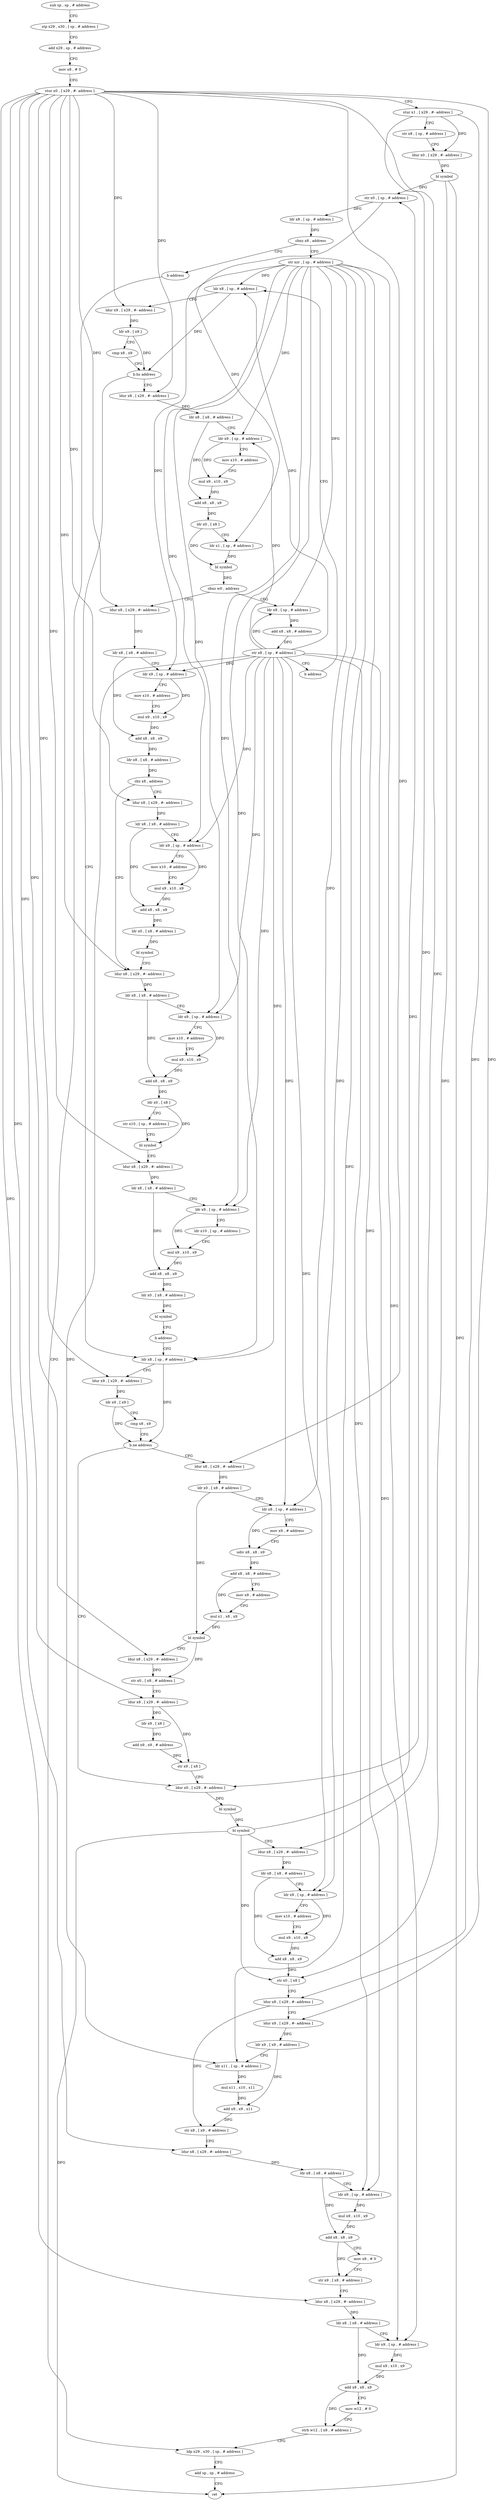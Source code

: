 digraph "func" {
"177480" [label = "sub sp , sp , # address" ]
"177484" [label = "stp x29 , x30 , [ sp , # address ]" ]
"177488" [label = "add x29 , sp , # address" ]
"177492" [label = "mov x8 , # 0" ]
"177496" [label = "stur x0 , [ x29 , #- address ]" ]
"177500" [label = "stur x1 , [ x29 , #- address ]" ]
"177504" [label = "str x8 , [ sp , # address ]" ]
"177508" [label = "ldur x0 , [ x29 , #- address ]" ]
"177512" [label = "bl symbol" ]
"177516" [label = "str x0 , [ sp , # address ]" ]
"177520" [label = "ldr x8 , [ sp , # address ]" ]
"177524" [label = "cbnz x8 , address" ]
"177532" [label = "str xzr , [ sp , # address ]" ]
"177528" [label = "b address" ]
"177536" [label = "ldr x8 , [ sp , # address ]" ]
"177952" [label = "ldp x29 , x30 , [ sp , # address ]" ]
"177748" [label = "ldr x8 , [ sp , # address ]" ]
"177752" [label = "ldur x9 , [ x29 , #- address ]" ]
"177756" [label = "ldr x9 , [ x9 ]" ]
"177760" [label = "cmp x8 , x9" ]
"177764" [label = "b.ne address" ]
"177828" [label = "ldur x0 , [ x29 , #- address ]" ]
"177768" [label = "ldur x8 , [ x29 , #- address ]" ]
"177556" [label = "ldur x8 , [ x29 , #- address ]" ]
"177560" [label = "ldr x8 , [ x8 , # address ]" ]
"177564" [label = "ldr x9 , [ sp , # address ]" ]
"177568" [label = "mov x10 , # address" ]
"177572" [label = "mul x9 , x10 , x9" ]
"177576" [label = "add x8 , x8 , x9" ]
"177580" [label = "ldr x0 , [ x8 ]" ]
"177584" [label = "ldr x1 , [ sp , # address ]" ]
"177588" [label = "bl symbol" ]
"177592" [label = "cbnz w0 , address" ]
"177732" [label = "ldr x8 , [ sp , # address ]" ]
"177596" [label = "ldur x8 , [ x29 , #- address ]" ]
"177956" [label = "add sp , sp , # address" ]
"177960" [label = "ret" ]
"177832" [label = "bl symbol" ]
"177836" [label = "bl symbol" ]
"177840" [label = "ldur x8 , [ x29 , #- address ]" ]
"177844" [label = "ldr x8 , [ x8 , # address ]" ]
"177848" [label = "ldr x9 , [ sp , # address ]" ]
"177852" [label = "mov x10 , # address" ]
"177856" [label = "mul x9 , x10 , x9" ]
"177860" [label = "add x8 , x8 , x9" ]
"177864" [label = "str x0 , [ x8 ]" ]
"177868" [label = "ldur x8 , [ x29 , #- address ]" ]
"177872" [label = "ldur x9 , [ x29 , #- address ]" ]
"177876" [label = "ldr x9 , [ x9 , # address ]" ]
"177880" [label = "ldr x11 , [ sp , # address ]" ]
"177884" [label = "mul x11 , x10 , x11" ]
"177888" [label = "add x9 , x9 , x11" ]
"177892" [label = "str x8 , [ x9 , # address ]" ]
"177896" [label = "ldur x8 , [ x29 , #- address ]" ]
"177900" [label = "ldr x8 , [ x8 , # address ]" ]
"177904" [label = "ldr x9 , [ sp , # address ]" ]
"177908" [label = "mul x9 , x10 , x9" ]
"177912" [label = "add x8 , x8 , x9" ]
"177916" [label = "mov x9 , # 0" ]
"177920" [label = "str x9 , [ x8 , # address ]" ]
"177924" [label = "ldur x8 , [ x29 , #- address ]" ]
"177928" [label = "ldr x8 , [ x8 , # address ]" ]
"177932" [label = "ldr x9 , [ sp , # address ]" ]
"177936" [label = "mul x9 , x10 , x9" ]
"177940" [label = "add x8 , x8 , x9" ]
"177944" [label = "mov w12 , # 0" ]
"177948" [label = "strb w12 , [ x8 , # address ]" ]
"177772" [label = "ldr x0 , [ x8 , # address ]" ]
"177776" [label = "ldr x8 , [ sp , # address ]" ]
"177780" [label = "mov x9 , # address" ]
"177784" [label = "udiv x8 , x8 , x9" ]
"177788" [label = "add x8 , x8 , # address" ]
"177792" [label = "mov x9 , # address" ]
"177796" [label = "mul x1 , x8 , x9" ]
"177800" [label = "bl symbol" ]
"177804" [label = "ldur x8 , [ x29 , #- address ]" ]
"177808" [label = "str x0 , [ x8 , # address ]" ]
"177812" [label = "ldur x8 , [ x29 , #- address ]" ]
"177816" [label = "ldr x9 , [ x8 ]" ]
"177820" [label = "add x9 , x9 , # address" ]
"177824" [label = "str x9 , [ x8 ]" ]
"177736" [label = "add x8 , x8 , # address" ]
"177740" [label = "str x8 , [ sp , # address ]" ]
"177744" [label = "b address" ]
"177600" [label = "ldr x8 , [ x8 , # address ]" ]
"177604" [label = "ldr x9 , [ sp , # address ]" ]
"177608" [label = "mov x10 , # address" ]
"177612" [label = "mul x9 , x10 , x9" ]
"177616" [label = "add x8 , x8 , x9" ]
"177620" [label = "ldr x8 , [ x8 , # address ]" ]
"177624" [label = "cbz x8 , address" ]
"177660" [label = "ldur x8 , [ x29 , #- address ]" ]
"177628" [label = "ldur x8 , [ x29 , #- address ]" ]
"177540" [label = "ldur x9 , [ x29 , #- address ]" ]
"177544" [label = "ldr x9 , [ x9 ]" ]
"177548" [label = "cmp x8 , x9" ]
"177552" [label = "b.hs address" ]
"177664" [label = "ldr x8 , [ x8 , # address ]" ]
"177668" [label = "ldr x9 , [ sp , # address ]" ]
"177672" [label = "mov x10 , # address" ]
"177676" [label = "mul x9 , x10 , x9" ]
"177680" [label = "add x8 , x8 , x9" ]
"177684" [label = "ldr x0 , [ x8 ]" ]
"177688" [label = "str x10 , [ sp , # address ]" ]
"177692" [label = "bl symbol" ]
"177696" [label = "ldur x8 , [ x29 , #- address ]" ]
"177700" [label = "ldr x8 , [ x8 , # address ]" ]
"177704" [label = "ldr x9 , [ sp , # address ]" ]
"177708" [label = "ldr x10 , [ sp , # address ]" ]
"177712" [label = "mul x9 , x10 , x9" ]
"177716" [label = "add x8 , x8 , x9" ]
"177720" [label = "ldr x0 , [ x8 , # address ]" ]
"177724" [label = "bl symbol" ]
"177728" [label = "b address" ]
"177632" [label = "ldr x8 , [ x8 , # address ]" ]
"177636" [label = "ldr x9 , [ sp , # address ]" ]
"177640" [label = "mov x10 , # address" ]
"177644" [label = "mul x9 , x10 , x9" ]
"177648" [label = "add x8 , x8 , x9" ]
"177652" [label = "ldr x0 , [ x8 , # address ]" ]
"177656" [label = "bl symbol" ]
"177480" -> "177484" [ label = "CFG" ]
"177484" -> "177488" [ label = "CFG" ]
"177488" -> "177492" [ label = "CFG" ]
"177492" -> "177496" [ label = "CFG" ]
"177496" -> "177500" [ label = "CFG" ]
"177496" -> "177540" [ label = "DFG" ]
"177496" -> "177752" [ label = "DFG" ]
"177496" -> "177556" [ label = "DFG" ]
"177496" -> "177840" [ label = "DFG" ]
"177496" -> "177872" [ label = "DFG" ]
"177496" -> "177896" [ label = "DFG" ]
"177496" -> "177924" [ label = "DFG" ]
"177496" -> "177768" [ label = "DFG" ]
"177496" -> "177804" [ label = "DFG" ]
"177496" -> "177812" [ label = "DFG" ]
"177496" -> "177596" [ label = "DFG" ]
"177496" -> "177660" [ label = "DFG" ]
"177496" -> "177696" [ label = "DFG" ]
"177496" -> "177628" [ label = "DFG" ]
"177500" -> "177504" [ label = "CFG" ]
"177500" -> "177508" [ label = "DFG" ]
"177500" -> "177828" [ label = "DFG" ]
"177500" -> "177868" [ label = "DFG" ]
"177504" -> "177508" [ label = "CFG" ]
"177508" -> "177512" [ label = "DFG" ]
"177512" -> "177516" [ label = "DFG" ]
"177512" -> "177960" [ label = "DFG" ]
"177512" -> "177864" [ label = "DFG" ]
"177516" -> "177520" [ label = "DFG" ]
"177516" -> "177584" [ label = "DFG" ]
"177520" -> "177524" [ label = "DFG" ]
"177524" -> "177532" [ label = "CFG" ]
"177524" -> "177528" [ label = "CFG" ]
"177532" -> "177536" [ label = "DFG" ]
"177532" -> "177748" [ label = "DFG" ]
"177532" -> "177564" [ label = "DFG" ]
"177532" -> "177848" [ label = "DFG" ]
"177532" -> "177880" [ label = "DFG" ]
"177532" -> "177904" [ label = "DFG" ]
"177532" -> "177932" [ label = "DFG" ]
"177532" -> "177776" [ label = "DFG" ]
"177532" -> "177732" [ label = "DFG" ]
"177532" -> "177604" [ label = "DFG" ]
"177532" -> "177668" [ label = "DFG" ]
"177532" -> "177704" [ label = "DFG" ]
"177532" -> "177636" [ label = "DFG" ]
"177528" -> "177952" [ label = "CFG" ]
"177536" -> "177540" [ label = "CFG" ]
"177536" -> "177552" [ label = "DFG" ]
"177952" -> "177956" [ label = "CFG" ]
"177748" -> "177752" [ label = "CFG" ]
"177748" -> "177764" [ label = "DFG" ]
"177752" -> "177756" [ label = "DFG" ]
"177756" -> "177760" [ label = "CFG" ]
"177756" -> "177764" [ label = "DFG" ]
"177760" -> "177764" [ label = "CFG" ]
"177764" -> "177828" [ label = "CFG" ]
"177764" -> "177768" [ label = "CFG" ]
"177828" -> "177832" [ label = "DFG" ]
"177768" -> "177772" [ label = "DFG" ]
"177556" -> "177560" [ label = "DFG" ]
"177560" -> "177564" [ label = "CFG" ]
"177560" -> "177576" [ label = "DFG" ]
"177564" -> "177568" [ label = "CFG" ]
"177564" -> "177572" [ label = "DFG" ]
"177568" -> "177572" [ label = "CFG" ]
"177572" -> "177576" [ label = "DFG" ]
"177576" -> "177580" [ label = "DFG" ]
"177580" -> "177584" [ label = "CFG" ]
"177580" -> "177588" [ label = "DFG" ]
"177584" -> "177588" [ label = "DFG" ]
"177588" -> "177592" [ label = "DFG" ]
"177592" -> "177732" [ label = "CFG" ]
"177592" -> "177596" [ label = "CFG" ]
"177732" -> "177736" [ label = "DFG" ]
"177596" -> "177600" [ label = "DFG" ]
"177956" -> "177960" [ label = "CFG" ]
"177832" -> "177836" [ label = "DFG" ]
"177836" -> "177840" [ label = "CFG" ]
"177836" -> "177516" [ label = "DFG" ]
"177836" -> "177960" [ label = "DFG" ]
"177836" -> "177864" [ label = "DFG" ]
"177840" -> "177844" [ label = "DFG" ]
"177844" -> "177848" [ label = "CFG" ]
"177844" -> "177860" [ label = "DFG" ]
"177848" -> "177852" [ label = "CFG" ]
"177848" -> "177856" [ label = "DFG" ]
"177852" -> "177856" [ label = "CFG" ]
"177856" -> "177860" [ label = "DFG" ]
"177860" -> "177864" [ label = "DFG" ]
"177864" -> "177868" [ label = "CFG" ]
"177868" -> "177872" [ label = "CFG" ]
"177868" -> "177892" [ label = "DFG" ]
"177872" -> "177876" [ label = "DFG" ]
"177876" -> "177880" [ label = "CFG" ]
"177876" -> "177888" [ label = "DFG" ]
"177880" -> "177884" [ label = "DFG" ]
"177884" -> "177888" [ label = "DFG" ]
"177888" -> "177892" [ label = "DFG" ]
"177892" -> "177896" [ label = "CFG" ]
"177896" -> "177900" [ label = "DFG" ]
"177900" -> "177904" [ label = "CFG" ]
"177900" -> "177912" [ label = "DFG" ]
"177904" -> "177908" [ label = "DFG" ]
"177908" -> "177912" [ label = "DFG" ]
"177912" -> "177916" [ label = "CFG" ]
"177912" -> "177920" [ label = "DFG" ]
"177916" -> "177920" [ label = "CFG" ]
"177920" -> "177924" [ label = "CFG" ]
"177924" -> "177928" [ label = "DFG" ]
"177928" -> "177932" [ label = "CFG" ]
"177928" -> "177940" [ label = "DFG" ]
"177932" -> "177936" [ label = "DFG" ]
"177936" -> "177940" [ label = "DFG" ]
"177940" -> "177944" [ label = "CFG" ]
"177940" -> "177948" [ label = "DFG" ]
"177944" -> "177948" [ label = "CFG" ]
"177948" -> "177952" [ label = "CFG" ]
"177772" -> "177776" [ label = "CFG" ]
"177772" -> "177800" [ label = "DFG" ]
"177776" -> "177780" [ label = "CFG" ]
"177776" -> "177784" [ label = "DFG" ]
"177780" -> "177784" [ label = "CFG" ]
"177784" -> "177788" [ label = "DFG" ]
"177788" -> "177792" [ label = "CFG" ]
"177788" -> "177796" [ label = "DFG" ]
"177792" -> "177796" [ label = "CFG" ]
"177796" -> "177800" [ label = "DFG" ]
"177800" -> "177804" [ label = "CFG" ]
"177800" -> "177808" [ label = "DFG" ]
"177804" -> "177808" [ label = "DFG" ]
"177808" -> "177812" [ label = "CFG" ]
"177812" -> "177816" [ label = "DFG" ]
"177812" -> "177824" [ label = "DFG" ]
"177816" -> "177820" [ label = "DFG" ]
"177820" -> "177824" [ label = "DFG" ]
"177824" -> "177828" [ label = "CFG" ]
"177736" -> "177740" [ label = "DFG" ]
"177740" -> "177744" [ label = "CFG" ]
"177740" -> "177536" [ label = "DFG" ]
"177740" -> "177748" [ label = "DFG" ]
"177740" -> "177564" [ label = "DFG" ]
"177740" -> "177848" [ label = "DFG" ]
"177740" -> "177880" [ label = "DFG" ]
"177740" -> "177904" [ label = "DFG" ]
"177740" -> "177932" [ label = "DFG" ]
"177740" -> "177776" [ label = "DFG" ]
"177740" -> "177732" [ label = "DFG" ]
"177740" -> "177604" [ label = "DFG" ]
"177740" -> "177668" [ label = "DFG" ]
"177740" -> "177704" [ label = "DFG" ]
"177740" -> "177636" [ label = "DFG" ]
"177744" -> "177536" [ label = "CFG" ]
"177600" -> "177604" [ label = "CFG" ]
"177600" -> "177616" [ label = "DFG" ]
"177604" -> "177608" [ label = "CFG" ]
"177604" -> "177612" [ label = "DFG" ]
"177608" -> "177612" [ label = "CFG" ]
"177612" -> "177616" [ label = "DFG" ]
"177616" -> "177620" [ label = "DFG" ]
"177620" -> "177624" [ label = "DFG" ]
"177624" -> "177660" [ label = "CFG" ]
"177624" -> "177628" [ label = "CFG" ]
"177660" -> "177664" [ label = "DFG" ]
"177628" -> "177632" [ label = "DFG" ]
"177540" -> "177544" [ label = "DFG" ]
"177544" -> "177548" [ label = "CFG" ]
"177544" -> "177552" [ label = "DFG" ]
"177548" -> "177552" [ label = "CFG" ]
"177552" -> "177748" [ label = "CFG" ]
"177552" -> "177556" [ label = "CFG" ]
"177664" -> "177668" [ label = "CFG" ]
"177664" -> "177680" [ label = "DFG" ]
"177668" -> "177672" [ label = "CFG" ]
"177668" -> "177676" [ label = "DFG" ]
"177672" -> "177676" [ label = "CFG" ]
"177676" -> "177680" [ label = "DFG" ]
"177680" -> "177684" [ label = "DFG" ]
"177684" -> "177688" [ label = "CFG" ]
"177684" -> "177692" [ label = "DFG" ]
"177688" -> "177692" [ label = "CFG" ]
"177692" -> "177696" [ label = "CFG" ]
"177696" -> "177700" [ label = "DFG" ]
"177700" -> "177704" [ label = "CFG" ]
"177700" -> "177716" [ label = "DFG" ]
"177704" -> "177708" [ label = "CFG" ]
"177704" -> "177712" [ label = "DFG" ]
"177708" -> "177712" [ label = "CFG" ]
"177712" -> "177716" [ label = "DFG" ]
"177716" -> "177720" [ label = "DFG" ]
"177720" -> "177724" [ label = "DFG" ]
"177724" -> "177728" [ label = "CFG" ]
"177728" -> "177748" [ label = "CFG" ]
"177632" -> "177636" [ label = "CFG" ]
"177632" -> "177648" [ label = "DFG" ]
"177636" -> "177640" [ label = "CFG" ]
"177636" -> "177644" [ label = "DFG" ]
"177640" -> "177644" [ label = "CFG" ]
"177644" -> "177648" [ label = "DFG" ]
"177648" -> "177652" [ label = "DFG" ]
"177652" -> "177656" [ label = "DFG" ]
"177656" -> "177660" [ label = "CFG" ]
}
